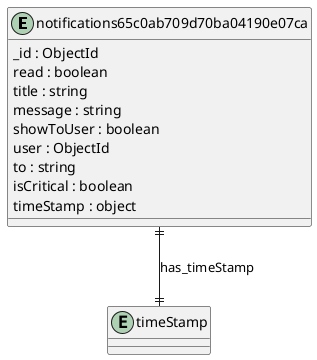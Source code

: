 @startuml notifications65c0ab709d70ba04190e07ca_Diagram

entity "notifications65c0ab709d70ba04190e07ca" as notifications65c0ab709d70ba04190e07ca {
  _id : ObjectId
  read : boolean
  title : string
  message : string
  showToUser : boolean
  user : ObjectId
  to : string
  isCritical : boolean
  timeStamp : object
}

entity "timeStamp" as timeStamp {
}

' // Relationships
notifications65c0ab709d70ba04190e07ca ||--|| timeStamp : has_timeStamp
@enduml